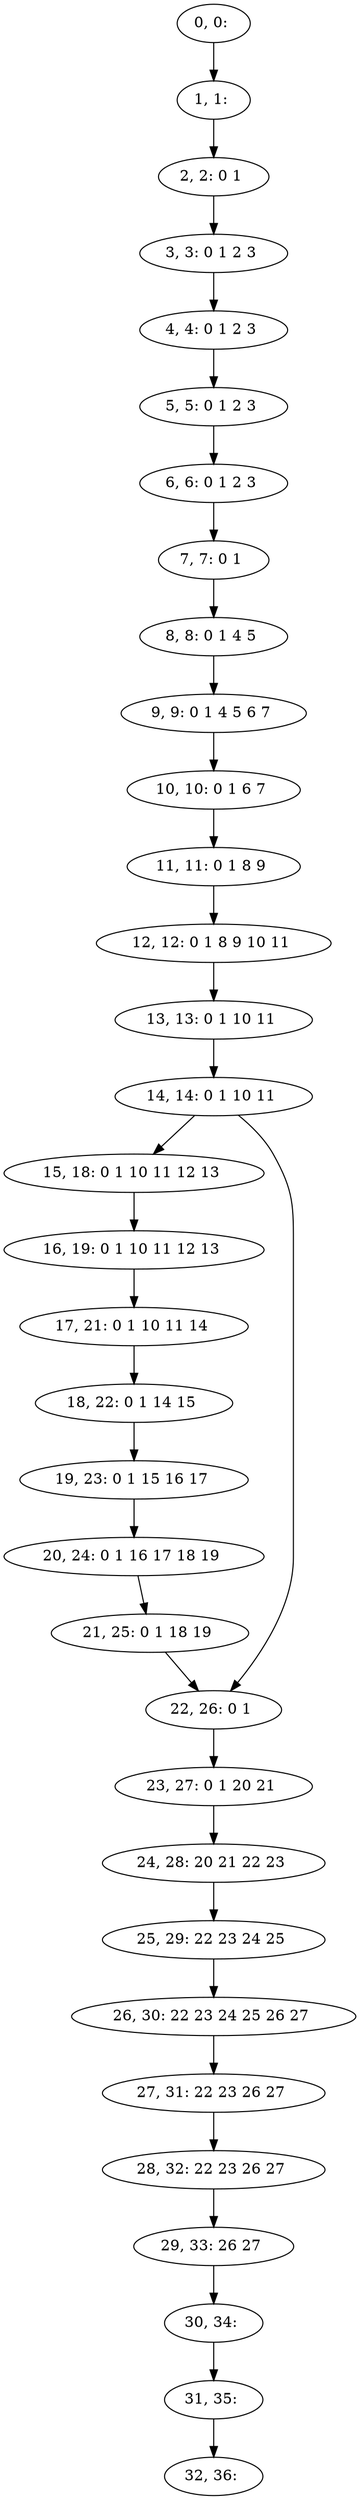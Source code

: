 digraph G {
0[label="0, 0: "];
1[label="1, 1: "];
2[label="2, 2: 0 1 "];
3[label="3, 3: 0 1 2 3 "];
4[label="4, 4: 0 1 2 3 "];
5[label="5, 5: 0 1 2 3 "];
6[label="6, 6: 0 1 2 3 "];
7[label="7, 7: 0 1 "];
8[label="8, 8: 0 1 4 5 "];
9[label="9, 9: 0 1 4 5 6 7 "];
10[label="10, 10: 0 1 6 7 "];
11[label="11, 11: 0 1 8 9 "];
12[label="12, 12: 0 1 8 9 10 11 "];
13[label="13, 13: 0 1 10 11 "];
14[label="14, 14: 0 1 10 11 "];
15[label="15, 18: 0 1 10 11 12 13 "];
16[label="16, 19: 0 1 10 11 12 13 "];
17[label="17, 21: 0 1 10 11 14 "];
18[label="18, 22: 0 1 14 15 "];
19[label="19, 23: 0 1 15 16 17 "];
20[label="20, 24: 0 1 16 17 18 19 "];
21[label="21, 25: 0 1 18 19 "];
22[label="22, 26: 0 1 "];
23[label="23, 27: 0 1 20 21 "];
24[label="24, 28: 20 21 22 23 "];
25[label="25, 29: 22 23 24 25 "];
26[label="26, 30: 22 23 24 25 26 27 "];
27[label="27, 31: 22 23 26 27 "];
28[label="28, 32: 22 23 26 27 "];
29[label="29, 33: 26 27 "];
30[label="30, 34: "];
31[label="31, 35: "];
32[label="32, 36: "];
0->1 ;
1->2 ;
2->3 ;
3->4 ;
4->5 ;
5->6 ;
6->7 ;
7->8 ;
8->9 ;
9->10 ;
10->11 ;
11->12 ;
12->13 ;
13->14 ;
14->15 ;
14->22 ;
15->16 ;
16->17 ;
17->18 ;
18->19 ;
19->20 ;
20->21 ;
21->22 ;
22->23 ;
23->24 ;
24->25 ;
25->26 ;
26->27 ;
27->28 ;
28->29 ;
29->30 ;
30->31 ;
31->32 ;
}
